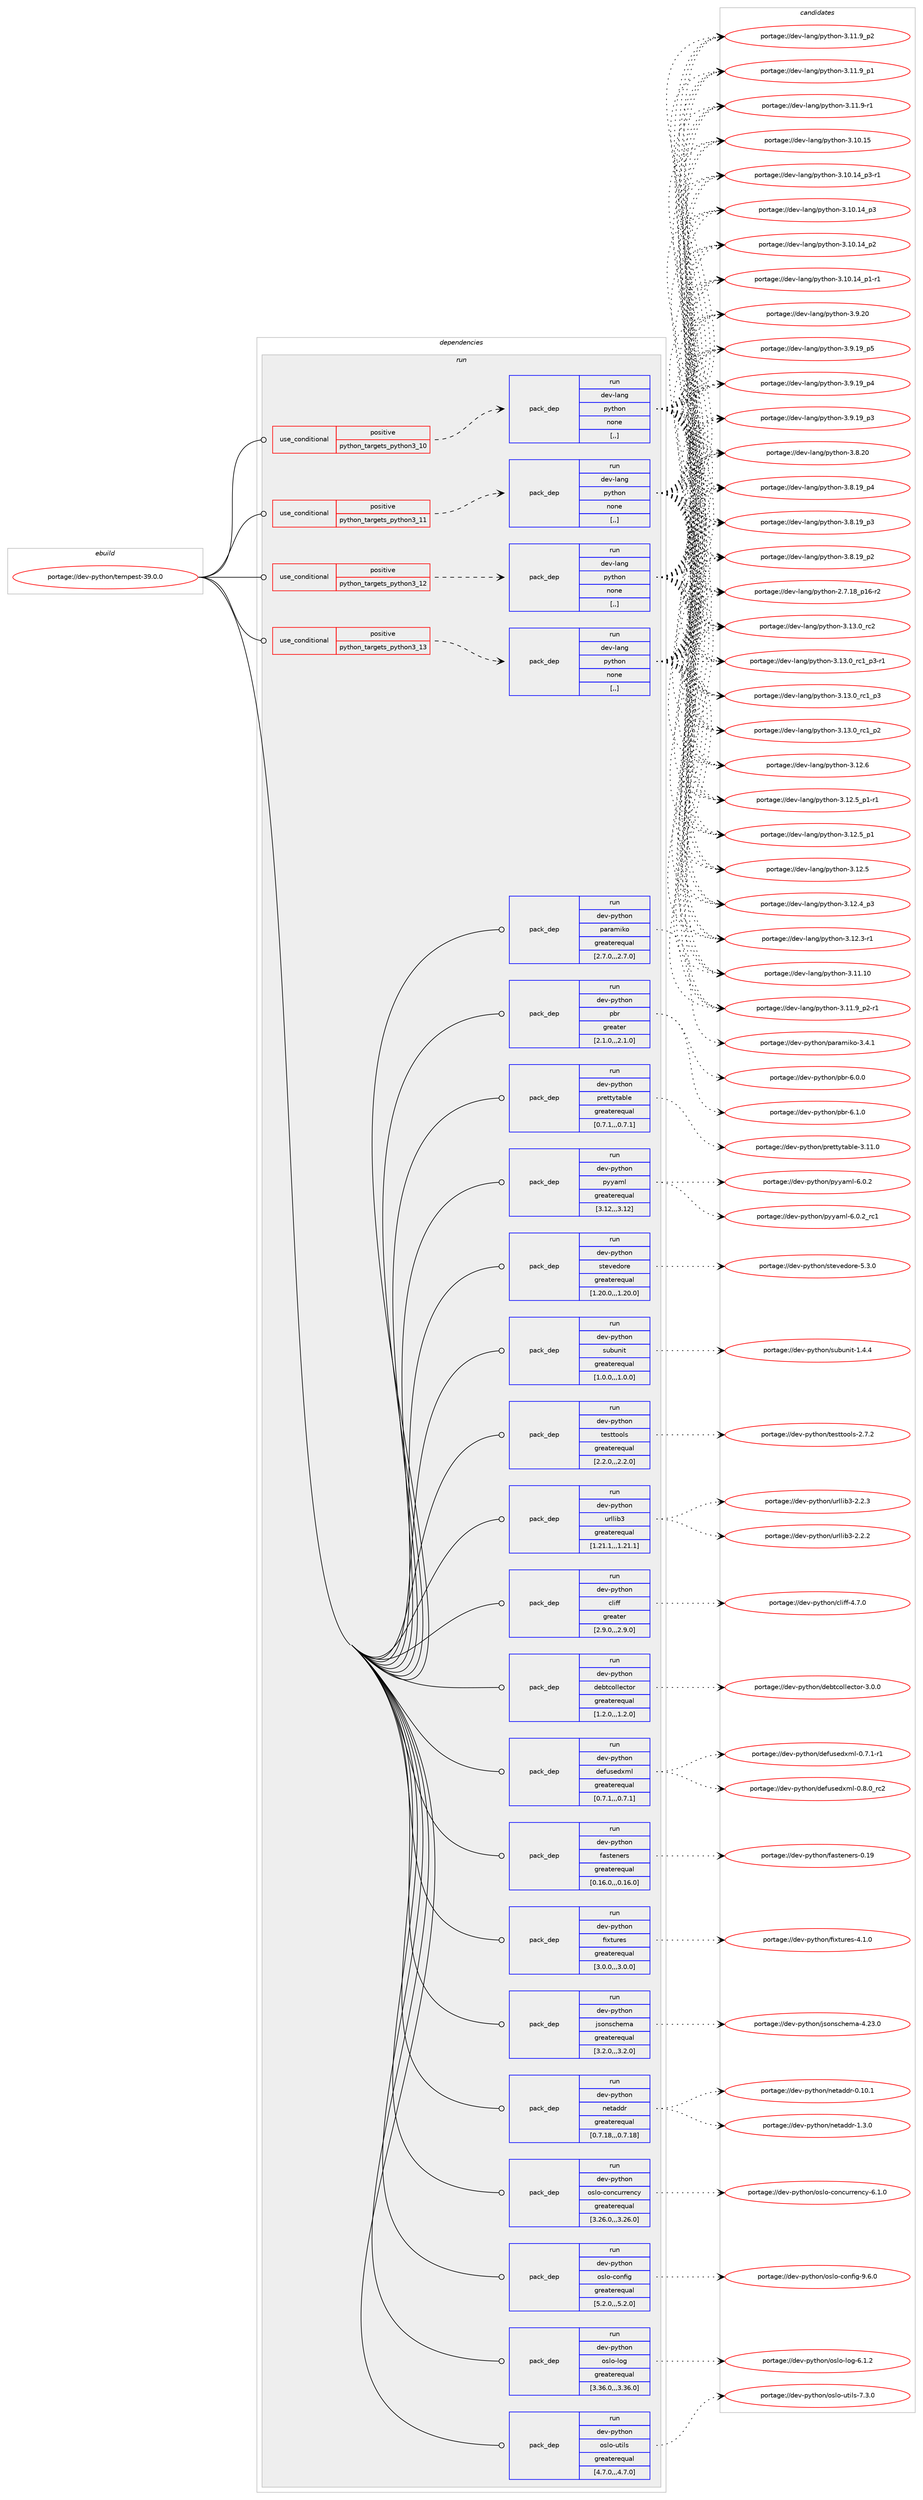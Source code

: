 digraph prolog {

# *************
# Graph options
# *************

newrank=true;
concentrate=true;
compound=true;
graph [rankdir=LR,fontname=Helvetica,fontsize=10,ranksep=1.5];#, ranksep=2.5, nodesep=0.2];
edge  [arrowhead=vee];
node  [fontname=Helvetica,fontsize=10];

# **********
# The ebuild
# **********

subgraph cluster_leftcol {
color=gray;
label=<<i>ebuild</i>>;
id [label="portage://dev-python/tempest-39.0.0", color=red, width=4, href="../dev-python/tempest-39.0.0.svg"];
}

# ****************
# The dependencies
# ****************

subgraph cluster_midcol {
color=gray;
label=<<i>dependencies</i>>;
subgraph cluster_compile {
fillcolor="#eeeeee";
style=filled;
label=<<i>compile</i>>;
}
subgraph cluster_compileandrun {
fillcolor="#eeeeee";
style=filled;
label=<<i>compile and run</i>>;
}
subgraph cluster_run {
fillcolor="#eeeeee";
style=filled;
label=<<i>run</i>>;
subgraph cond171025 {
dependency660767 [label=<<TABLE BORDER="0" CELLBORDER="1" CELLSPACING="0" CELLPADDING="4"><TR><TD ROWSPAN="3" CELLPADDING="10">use_conditional</TD></TR><TR><TD>positive</TD></TR><TR><TD>python_targets_python3_10</TD></TR></TABLE>>, shape=none, color=red];
subgraph pack484880 {
dependency660768 [label=<<TABLE BORDER="0" CELLBORDER="1" CELLSPACING="0" CELLPADDING="4" WIDTH="220"><TR><TD ROWSPAN="6" CELLPADDING="30">pack_dep</TD></TR><TR><TD WIDTH="110">run</TD></TR><TR><TD>dev-lang</TD></TR><TR><TD>python</TD></TR><TR><TD>none</TD></TR><TR><TD>[,,]</TD></TR></TABLE>>, shape=none, color=blue];
}
dependency660767:e -> dependency660768:w [weight=20,style="dashed",arrowhead="vee"];
}
id:e -> dependency660767:w [weight=20,style="solid",arrowhead="odot"];
subgraph cond171026 {
dependency660769 [label=<<TABLE BORDER="0" CELLBORDER="1" CELLSPACING="0" CELLPADDING="4"><TR><TD ROWSPAN="3" CELLPADDING="10">use_conditional</TD></TR><TR><TD>positive</TD></TR><TR><TD>python_targets_python3_11</TD></TR></TABLE>>, shape=none, color=red];
subgraph pack484881 {
dependency660770 [label=<<TABLE BORDER="0" CELLBORDER="1" CELLSPACING="0" CELLPADDING="4" WIDTH="220"><TR><TD ROWSPAN="6" CELLPADDING="30">pack_dep</TD></TR><TR><TD WIDTH="110">run</TD></TR><TR><TD>dev-lang</TD></TR><TR><TD>python</TD></TR><TR><TD>none</TD></TR><TR><TD>[,,]</TD></TR></TABLE>>, shape=none, color=blue];
}
dependency660769:e -> dependency660770:w [weight=20,style="dashed",arrowhead="vee"];
}
id:e -> dependency660769:w [weight=20,style="solid",arrowhead="odot"];
subgraph cond171027 {
dependency660771 [label=<<TABLE BORDER="0" CELLBORDER="1" CELLSPACING="0" CELLPADDING="4"><TR><TD ROWSPAN="3" CELLPADDING="10">use_conditional</TD></TR><TR><TD>positive</TD></TR><TR><TD>python_targets_python3_12</TD></TR></TABLE>>, shape=none, color=red];
subgraph pack484882 {
dependency660772 [label=<<TABLE BORDER="0" CELLBORDER="1" CELLSPACING="0" CELLPADDING="4" WIDTH="220"><TR><TD ROWSPAN="6" CELLPADDING="30">pack_dep</TD></TR><TR><TD WIDTH="110">run</TD></TR><TR><TD>dev-lang</TD></TR><TR><TD>python</TD></TR><TR><TD>none</TD></TR><TR><TD>[,,]</TD></TR></TABLE>>, shape=none, color=blue];
}
dependency660771:e -> dependency660772:w [weight=20,style="dashed",arrowhead="vee"];
}
id:e -> dependency660771:w [weight=20,style="solid",arrowhead="odot"];
subgraph cond171028 {
dependency660773 [label=<<TABLE BORDER="0" CELLBORDER="1" CELLSPACING="0" CELLPADDING="4"><TR><TD ROWSPAN="3" CELLPADDING="10">use_conditional</TD></TR><TR><TD>positive</TD></TR><TR><TD>python_targets_python3_13</TD></TR></TABLE>>, shape=none, color=red];
subgraph pack484883 {
dependency660774 [label=<<TABLE BORDER="0" CELLBORDER="1" CELLSPACING="0" CELLPADDING="4" WIDTH="220"><TR><TD ROWSPAN="6" CELLPADDING="30">pack_dep</TD></TR><TR><TD WIDTH="110">run</TD></TR><TR><TD>dev-lang</TD></TR><TR><TD>python</TD></TR><TR><TD>none</TD></TR><TR><TD>[,,]</TD></TR></TABLE>>, shape=none, color=blue];
}
dependency660773:e -> dependency660774:w [weight=20,style="dashed",arrowhead="vee"];
}
id:e -> dependency660773:w [weight=20,style="solid",arrowhead="odot"];
subgraph pack484884 {
dependency660775 [label=<<TABLE BORDER="0" CELLBORDER="1" CELLSPACING="0" CELLPADDING="4" WIDTH="220"><TR><TD ROWSPAN="6" CELLPADDING="30">pack_dep</TD></TR><TR><TD WIDTH="110">run</TD></TR><TR><TD>dev-python</TD></TR><TR><TD>cliff</TD></TR><TR><TD>greater</TD></TR><TR><TD>[2.9.0,,,2.9.0]</TD></TR></TABLE>>, shape=none, color=blue];
}
id:e -> dependency660775:w [weight=20,style="solid",arrowhead="odot"];
subgraph pack484885 {
dependency660776 [label=<<TABLE BORDER="0" CELLBORDER="1" CELLSPACING="0" CELLPADDING="4" WIDTH="220"><TR><TD ROWSPAN="6" CELLPADDING="30">pack_dep</TD></TR><TR><TD WIDTH="110">run</TD></TR><TR><TD>dev-python</TD></TR><TR><TD>debtcollector</TD></TR><TR><TD>greaterequal</TD></TR><TR><TD>[1.2.0,,,1.2.0]</TD></TR></TABLE>>, shape=none, color=blue];
}
id:e -> dependency660776:w [weight=20,style="solid",arrowhead="odot"];
subgraph pack484886 {
dependency660777 [label=<<TABLE BORDER="0" CELLBORDER="1" CELLSPACING="0" CELLPADDING="4" WIDTH="220"><TR><TD ROWSPAN="6" CELLPADDING="30">pack_dep</TD></TR><TR><TD WIDTH="110">run</TD></TR><TR><TD>dev-python</TD></TR><TR><TD>defusedxml</TD></TR><TR><TD>greaterequal</TD></TR><TR><TD>[0.7.1,,,0.7.1]</TD></TR></TABLE>>, shape=none, color=blue];
}
id:e -> dependency660777:w [weight=20,style="solid",arrowhead="odot"];
subgraph pack484887 {
dependency660778 [label=<<TABLE BORDER="0" CELLBORDER="1" CELLSPACING="0" CELLPADDING="4" WIDTH="220"><TR><TD ROWSPAN="6" CELLPADDING="30">pack_dep</TD></TR><TR><TD WIDTH="110">run</TD></TR><TR><TD>dev-python</TD></TR><TR><TD>fasteners</TD></TR><TR><TD>greaterequal</TD></TR><TR><TD>[0.16.0,,,0.16.0]</TD></TR></TABLE>>, shape=none, color=blue];
}
id:e -> dependency660778:w [weight=20,style="solid",arrowhead="odot"];
subgraph pack484888 {
dependency660779 [label=<<TABLE BORDER="0" CELLBORDER="1" CELLSPACING="0" CELLPADDING="4" WIDTH="220"><TR><TD ROWSPAN="6" CELLPADDING="30">pack_dep</TD></TR><TR><TD WIDTH="110">run</TD></TR><TR><TD>dev-python</TD></TR><TR><TD>fixtures</TD></TR><TR><TD>greaterequal</TD></TR><TR><TD>[3.0.0,,,3.0.0]</TD></TR></TABLE>>, shape=none, color=blue];
}
id:e -> dependency660779:w [weight=20,style="solid",arrowhead="odot"];
subgraph pack484889 {
dependency660780 [label=<<TABLE BORDER="0" CELLBORDER="1" CELLSPACING="0" CELLPADDING="4" WIDTH="220"><TR><TD ROWSPAN="6" CELLPADDING="30">pack_dep</TD></TR><TR><TD WIDTH="110">run</TD></TR><TR><TD>dev-python</TD></TR><TR><TD>jsonschema</TD></TR><TR><TD>greaterequal</TD></TR><TR><TD>[3.2.0,,,3.2.0]</TD></TR></TABLE>>, shape=none, color=blue];
}
id:e -> dependency660780:w [weight=20,style="solid",arrowhead="odot"];
subgraph pack484890 {
dependency660781 [label=<<TABLE BORDER="0" CELLBORDER="1" CELLSPACING="0" CELLPADDING="4" WIDTH="220"><TR><TD ROWSPAN="6" CELLPADDING="30">pack_dep</TD></TR><TR><TD WIDTH="110">run</TD></TR><TR><TD>dev-python</TD></TR><TR><TD>netaddr</TD></TR><TR><TD>greaterequal</TD></TR><TR><TD>[0.7.18,,,0.7.18]</TD></TR></TABLE>>, shape=none, color=blue];
}
id:e -> dependency660781:w [weight=20,style="solid",arrowhead="odot"];
subgraph pack484891 {
dependency660782 [label=<<TABLE BORDER="0" CELLBORDER="1" CELLSPACING="0" CELLPADDING="4" WIDTH="220"><TR><TD ROWSPAN="6" CELLPADDING="30">pack_dep</TD></TR><TR><TD WIDTH="110">run</TD></TR><TR><TD>dev-python</TD></TR><TR><TD>oslo-concurrency</TD></TR><TR><TD>greaterequal</TD></TR><TR><TD>[3.26.0,,,3.26.0]</TD></TR></TABLE>>, shape=none, color=blue];
}
id:e -> dependency660782:w [weight=20,style="solid",arrowhead="odot"];
subgraph pack484892 {
dependency660783 [label=<<TABLE BORDER="0" CELLBORDER="1" CELLSPACING="0" CELLPADDING="4" WIDTH="220"><TR><TD ROWSPAN="6" CELLPADDING="30">pack_dep</TD></TR><TR><TD WIDTH="110">run</TD></TR><TR><TD>dev-python</TD></TR><TR><TD>oslo-config</TD></TR><TR><TD>greaterequal</TD></TR><TR><TD>[5.2.0,,,5.2.0]</TD></TR></TABLE>>, shape=none, color=blue];
}
id:e -> dependency660783:w [weight=20,style="solid",arrowhead="odot"];
subgraph pack484893 {
dependency660784 [label=<<TABLE BORDER="0" CELLBORDER="1" CELLSPACING="0" CELLPADDING="4" WIDTH="220"><TR><TD ROWSPAN="6" CELLPADDING="30">pack_dep</TD></TR><TR><TD WIDTH="110">run</TD></TR><TR><TD>dev-python</TD></TR><TR><TD>oslo-log</TD></TR><TR><TD>greaterequal</TD></TR><TR><TD>[3.36.0,,,3.36.0]</TD></TR></TABLE>>, shape=none, color=blue];
}
id:e -> dependency660784:w [weight=20,style="solid",arrowhead="odot"];
subgraph pack484894 {
dependency660785 [label=<<TABLE BORDER="0" CELLBORDER="1" CELLSPACING="0" CELLPADDING="4" WIDTH="220"><TR><TD ROWSPAN="6" CELLPADDING="30">pack_dep</TD></TR><TR><TD WIDTH="110">run</TD></TR><TR><TD>dev-python</TD></TR><TR><TD>oslo-utils</TD></TR><TR><TD>greaterequal</TD></TR><TR><TD>[4.7.0,,,4.7.0]</TD></TR></TABLE>>, shape=none, color=blue];
}
id:e -> dependency660785:w [weight=20,style="solid",arrowhead="odot"];
subgraph pack484895 {
dependency660786 [label=<<TABLE BORDER="0" CELLBORDER="1" CELLSPACING="0" CELLPADDING="4" WIDTH="220"><TR><TD ROWSPAN="6" CELLPADDING="30">pack_dep</TD></TR><TR><TD WIDTH="110">run</TD></TR><TR><TD>dev-python</TD></TR><TR><TD>paramiko</TD></TR><TR><TD>greaterequal</TD></TR><TR><TD>[2.7.0,,,2.7.0]</TD></TR></TABLE>>, shape=none, color=blue];
}
id:e -> dependency660786:w [weight=20,style="solid",arrowhead="odot"];
subgraph pack484896 {
dependency660787 [label=<<TABLE BORDER="0" CELLBORDER="1" CELLSPACING="0" CELLPADDING="4" WIDTH="220"><TR><TD ROWSPAN="6" CELLPADDING="30">pack_dep</TD></TR><TR><TD WIDTH="110">run</TD></TR><TR><TD>dev-python</TD></TR><TR><TD>pbr</TD></TR><TR><TD>greater</TD></TR><TR><TD>[2.1.0,,,2.1.0]</TD></TR></TABLE>>, shape=none, color=blue];
}
id:e -> dependency660787:w [weight=20,style="solid",arrowhead="odot"];
subgraph pack484897 {
dependency660788 [label=<<TABLE BORDER="0" CELLBORDER="1" CELLSPACING="0" CELLPADDING="4" WIDTH="220"><TR><TD ROWSPAN="6" CELLPADDING="30">pack_dep</TD></TR><TR><TD WIDTH="110">run</TD></TR><TR><TD>dev-python</TD></TR><TR><TD>prettytable</TD></TR><TR><TD>greaterequal</TD></TR><TR><TD>[0.7.1,,,0.7.1]</TD></TR></TABLE>>, shape=none, color=blue];
}
id:e -> dependency660788:w [weight=20,style="solid",arrowhead="odot"];
subgraph pack484898 {
dependency660789 [label=<<TABLE BORDER="0" CELLBORDER="1" CELLSPACING="0" CELLPADDING="4" WIDTH="220"><TR><TD ROWSPAN="6" CELLPADDING="30">pack_dep</TD></TR><TR><TD WIDTH="110">run</TD></TR><TR><TD>dev-python</TD></TR><TR><TD>pyyaml</TD></TR><TR><TD>greaterequal</TD></TR><TR><TD>[3.12,,,3.12]</TD></TR></TABLE>>, shape=none, color=blue];
}
id:e -> dependency660789:w [weight=20,style="solid",arrowhead="odot"];
subgraph pack484899 {
dependency660790 [label=<<TABLE BORDER="0" CELLBORDER="1" CELLSPACING="0" CELLPADDING="4" WIDTH="220"><TR><TD ROWSPAN="6" CELLPADDING="30">pack_dep</TD></TR><TR><TD WIDTH="110">run</TD></TR><TR><TD>dev-python</TD></TR><TR><TD>stevedore</TD></TR><TR><TD>greaterequal</TD></TR><TR><TD>[1.20.0,,,1.20.0]</TD></TR></TABLE>>, shape=none, color=blue];
}
id:e -> dependency660790:w [weight=20,style="solid",arrowhead="odot"];
subgraph pack484900 {
dependency660791 [label=<<TABLE BORDER="0" CELLBORDER="1" CELLSPACING="0" CELLPADDING="4" WIDTH="220"><TR><TD ROWSPAN="6" CELLPADDING="30">pack_dep</TD></TR><TR><TD WIDTH="110">run</TD></TR><TR><TD>dev-python</TD></TR><TR><TD>subunit</TD></TR><TR><TD>greaterequal</TD></TR><TR><TD>[1.0.0,,,1.0.0]</TD></TR></TABLE>>, shape=none, color=blue];
}
id:e -> dependency660791:w [weight=20,style="solid",arrowhead="odot"];
subgraph pack484901 {
dependency660792 [label=<<TABLE BORDER="0" CELLBORDER="1" CELLSPACING="0" CELLPADDING="4" WIDTH="220"><TR><TD ROWSPAN="6" CELLPADDING="30">pack_dep</TD></TR><TR><TD WIDTH="110">run</TD></TR><TR><TD>dev-python</TD></TR><TR><TD>testtools</TD></TR><TR><TD>greaterequal</TD></TR><TR><TD>[2.2.0,,,2.2.0]</TD></TR></TABLE>>, shape=none, color=blue];
}
id:e -> dependency660792:w [weight=20,style="solid",arrowhead="odot"];
subgraph pack484902 {
dependency660793 [label=<<TABLE BORDER="0" CELLBORDER="1" CELLSPACING="0" CELLPADDING="4" WIDTH="220"><TR><TD ROWSPAN="6" CELLPADDING="30">pack_dep</TD></TR><TR><TD WIDTH="110">run</TD></TR><TR><TD>dev-python</TD></TR><TR><TD>urllib3</TD></TR><TR><TD>greaterequal</TD></TR><TR><TD>[1.21.1,,,1.21.1]</TD></TR></TABLE>>, shape=none, color=blue];
}
id:e -> dependency660793:w [weight=20,style="solid",arrowhead="odot"];
}
}

# **************
# The candidates
# **************

subgraph cluster_choices {
rank=same;
color=gray;
label=<<i>candidates</i>>;

subgraph choice484880 {
color=black;
nodesep=1;
choice10010111845108971101034711212111610411111045514649514648951149950 [label="portage://dev-lang/python-3.13.0_rc2", color=red, width=4,href="../dev-lang/python-3.13.0_rc2.svg"];
choice1001011184510897110103471121211161041111104551464951464895114994995112514511449 [label="portage://dev-lang/python-3.13.0_rc1_p3-r1", color=red, width=4,href="../dev-lang/python-3.13.0_rc1_p3-r1.svg"];
choice100101118451089711010347112121116104111110455146495146489511499499511251 [label="portage://dev-lang/python-3.13.0_rc1_p3", color=red, width=4,href="../dev-lang/python-3.13.0_rc1_p3.svg"];
choice100101118451089711010347112121116104111110455146495146489511499499511250 [label="portage://dev-lang/python-3.13.0_rc1_p2", color=red, width=4,href="../dev-lang/python-3.13.0_rc1_p2.svg"];
choice10010111845108971101034711212111610411111045514649504654 [label="portage://dev-lang/python-3.12.6", color=red, width=4,href="../dev-lang/python-3.12.6.svg"];
choice1001011184510897110103471121211161041111104551464950465395112494511449 [label="portage://dev-lang/python-3.12.5_p1-r1", color=red, width=4,href="../dev-lang/python-3.12.5_p1-r1.svg"];
choice100101118451089711010347112121116104111110455146495046539511249 [label="portage://dev-lang/python-3.12.5_p1", color=red, width=4,href="../dev-lang/python-3.12.5_p1.svg"];
choice10010111845108971101034711212111610411111045514649504653 [label="portage://dev-lang/python-3.12.5", color=red, width=4,href="../dev-lang/python-3.12.5.svg"];
choice100101118451089711010347112121116104111110455146495046529511251 [label="portage://dev-lang/python-3.12.4_p3", color=red, width=4,href="../dev-lang/python-3.12.4_p3.svg"];
choice100101118451089711010347112121116104111110455146495046514511449 [label="portage://dev-lang/python-3.12.3-r1", color=red, width=4,href="../dev-lang/python-3.12.3-r1.svg"];
choice1001011184510897110103471121211161041111104551464949464948 [label="portage://dev-lang/python-3.11.10", color=red, width=4,href="../dev-lang/python-3.11.10.svg"];
choice1001011184510897110103471121211161041111104551464949465795112504511449 [label="portage://dev-lang/python-3.11.9_p2-r1", color=red, width=4,href="../dev-lang/python-3.11.9_p2-r1.svg"];
choice100101118451089711010347112121116104111110455146494946579511250 [label="portage://dev-lang/python-3.11.9_p2", color=red, width=4,href="../dev-lang/python-3.11.9_p2.svg"];
choice100101118451089711010347112121116104111110455146494946579511249 [label="portage://dev-lang/python-3.11.9_p1", color=red, width=4,href="../dev-lang/python-3.11.9_p1.svg"];
choice100101118451089711010347112121116104111110455146494946574511449 [label="portage://dev-lang/python-3.11.9-r1", color=red, width=4,href="../dev-lang/python-3.11.9-r1.svg"];
choice1001011184510897110103471121211161041111104551464948464953 [label="portage://dev-lang/python-3.10.15", color=red, width=4,href="../dev-lang/python-3.10.15.svg"];
choice100101118451089711010347112121116104111110455146494846495295112514511449 [label="portage://dev-lang/python-3.10.14_p3-r1", color=red, width=4,href="../dev-lang/python-3.10.14_p3-r1.svg"];
choice10010111845108971101034711212111610411111045514649484649529511251 [label="portage://dev-lang/python-3.10.14_p3", color=red, width=4,href="../dev-lang/python-3.10.14_p3.svg"];
choice10010111845108971101034711212111610411111045514649484649529511250 [label="portage://dev-lang/python-3.10.14_p2", color=red, width=4,href="../dev-lang/python-3.10.14_p2.svg"];
choice100101118451089711010347112121116104111110455146494846495295112494511449 [label="portage://dev-lang/python-3.10.14_p1-r1", color=red, width=4,href="../dev-lang/python-3.10.14_p1-r1.svg"];
choice10010111845108971101034711212111610411111045514657465048 [label="portage://dev-lang/python-3.9.20", color=red, width=4,href="../dev-lang/python-3.9.20.svg"];
choice100101118451089711010347112121116104111110455146574649579511253 [label="portage://dev-lang/python-3.9.19_p5", color=red, width=4,href="../dev-lang/python-3.9.19_p5.svg"];
choice100101118451089711010347112121116104111110455146574649579511252 [label="portage://dev-lang/python-3.9.19_p4", color=red, width=4,href="../dev-lang/python-3.9.19_p4.svg"];
choice100101118451089711010347112121116104111110455146574649579511251 [label="portage://dev-lang/python-3.9.19_p3", color=red, width=4,href="../dev-lang/python-3.9.19_p3.svg"];
choice10010111845108971101034711212111610411111045514656465048 [label="portage://dev-lang/python-3.8.20", color=red, width=4,href="../dev-lang/python-3.8.20.svg"];
choice100101118451089711010347112121116104111110455146564649579511252 [label="portage://dev-lang/python-3.8.19_p4", color=red, width=4,href="../dev-lang/python-3.8.19_p4.svg"];
choice100101118451089711010347112121116104111110455146564649579511251 [label="portage://dev-lang/python-3.8.19_p3", color=red, width=4,href="../dev-lang/python-3.8.19_p3.svg"];
choice100101118451089711010347112121116104111110455146564649579511250 [label="portage://dev-lang/python-3.8.19_p2", color=red, width=4,href="../dev-lang/python-3.8.19_p2.svg"];
choice100101118451089711010347112121116104111110455046554649569511249544511450 [label="portage://dev-lang/python-2.7.18_p16-r2", color=red, width=4,href="../dev-lang/python-2.7.18_p16-r2.svg"];
dependency660768:e -> choice10010111845108971101034711212111610411111045514649514648951149950:w [style=dotted,weight="100"];
dependency660768:e -> choice1001011184510897110103471121211161041111104551464951464895114994995112514511449:w [style=dotted,weight="100"];
dependency660768:e -> choice100101118451089711010347112121116104111110455146495146489511499499511251:w [style=dotted,weight="100"];
dependency660768:e -> choice100101118451089711010347112121116104111110455146495146489511499499511250:w [style=dotted,weight="100"];
dependency660768:e -> choice10010111845108971101034711212111610411111045514649504654:w [style=dotted,weight="100"];
dependency660768:e -> choice1001011184510897110103471121211161041111104551464950465395112494511449:w [style=dotted,weight="100"];
dependency660768:e -> choice100101118451089711010347112121116104111110455146495046539511249:w [style=dotted,weight="100"];
dependency660768:e -> choice10010111845108971101034711212111610411111045514649504653:w [style=dotted,weight="100"];
dependency660768:e -> choice100101118451089711010347112121116104111110455146495046529511251:w [style=dotted,weight="100"];
dependency660768:e -> choice100101118451089711010347112121116104111110455146495046514511449:w [style=dotted,weight="100"];
dependency660768:e -> choice1001011184510897110103471121211161041111104551464949464948:w [style=dotted,weight="100"];
dependency660768:e -> choice1001011184510897110103471121211161041111104551464949465795112504511449:w [style=dotted,weight="100"];
dependency660768:e -> choice100101118451089711010347112121116104111110455146494946579511250:w [style=dotted,weight="100"];
dependency660768:e -> choice100101118451089711010347112121116104111110455146494946579511249:w [style=dotted,weight="100"];
dependency660768:e -> choice100101118451089711010347112121116104111110455146494946574511449:w [style=dotted,weight="100"];
dependency660768:e -> choice1001011184510897110103471121211161041111104551464948464953:w [style=dotted,weight="100"];
dependency660768:e -> choice100101118451089711010347112121116104111110455146494846495295112514511449:w [style=dotted,weight="100"];
dependency660768:e -> choice10010111845108971101034711212111610411111045514649484649529511251:w [style=dotted,weight="100"];
dependency660768:e -> choice10010111845108971101034711212111610411111045514649484649529511250:w [style=dotted,weight="100"];
dependency660768:e -> choice100101118451089711010347112121116104111110455146494846495295112494511449:w [style=dotted,weight="100"];
dependency660768:e -> choice10010111845108971101034711212111610411111045514657465048:w [style=dotted,weight="100"];
dependency660768:e -> choice100101118451089711010347112121116104111110455146574649579511253:w [style=dotted,weight="100"];
dependency660768:e -> choice100101118451089711010347112121116104111110455146574649579511252:w [style=dotted,weight="100"];
dependency660768:e -> choice100101118451089711010347112121116104111110455146574649579511251:w [style=dotted,weight="100"];
dependency660768:e -> choice10010111845108971101034711212111610411111045514656465048:w [style=dotted,weight="100"];
dependency660768:e -> choice100101118451089711010347112121116104111110455146564649579511252:w [style=dotted,weight="100"];
dependency660768:e -> choice100101118451089711010347112121116104111110455146564649579511251:w [style=dotted,weight="100"];
dependency660768:e -> choice100101118451089711010347112121116104111110455146564649579511250:w [style=dotted,weight="100"];
dependency660768:e -> choice100101118451089711010347112121116104111110455046554649569511249544511450:w [style=dotted,weight="100"];
}
subgraph choice484881 {
color=black;
nodesep=1;
choice10010111845108971101034711212111610411111045514649514648951149950 [label="portage://dev-lang/python-3.13.0_rc2", color=red, width=4,href="../dev-lang/python-3.13.0_rc2.svg"];
choice1001011184510897110103471121211161041111104551464951464895114994995112514511449 [label="portage://dev-lang/python-3.13.0_rc1_p3-r1", color=red, width=4,href="../dev-lang/python-3.13.0_rc1_p3-r1.svg"];
choice100101118451089711010347112121116104111110455146495146489511499499511251 [label="portage://dev-lang/python-3.13.0_rc1_p3", color=red, width=4,href="../dev-lang/python-3.13.0_rc1_p3.svg"];
choice100101118451089711010347112121116104111110455146495146489511499499511250 [label="portage://dev-lang/python-3.13.0_rc1_p2", color=red, width=4,href="../dev-lang/python-3.13.0_rc1_p2.svg"];
choice10010111845108971101034711212111610411111045514649504654 [label="portage://dev-lang/python-3.12.6", color=red, width=4,href="../dev-lang/python-3.12.6.svg"];
choice1001011184510897110103471121211161041111104551464950465395112494511449 [label="portage://dev-lang/python-3.12.5_p1-r1", color=red, width=4,href="../dev-lang/python-3.12.5_p1-r1.svg"];
choice100101118451089711010347112121116104111110455146495046539511249 [label="portage://dev-lang/python-3.12.5_p1", color=red, width=4,href="../dev-lang/python-3.12.5_p1.svg"];
choice10010111845108971101034711212111610411111045514649504653 [label="portage://dev-lang/python-3.12.5", color=red, width=4,href="../dev-lang/python-3.12.5.svg"];
choice100101118451089711010347112121116104111110455146495046529511251 [label="portage://dev-lang/python-3.12.4_p3", color=red, width=4,href="../dev-lang/python-3.12.4_p3.svg"];
choice100101118451089711010347112121116104111110455146495046514511449 [label="portage://dev-lang/python-3.12.3-r1", color=red, width=4,href="../dev-lang/python-3.12.3-r1.svg"];
choice1001011184510897110103471121211161041111104551464949464948 [label="portage://dev-lang/python-3.11.10", color=red, width=4,href="../dev-lang/python-3.11.10.svg"];
choice1001011184510897110103471121211161041111104551464949465795112504511449 [label="portage://dev-lang/python-3.11.9_p2-r1", color=red, width=4,href="../dev-lang/python-3.11.9_p2-r1.svg"];
choice100101118451089711010347112121116104111110455146494946579511250 [label="portage://dev-lang/python-3.11.9_p2", color=red, width=4,href="../dev-lang/python-3.11.9_p2.svg"];
choice100101118451089711010347112121116104111110455146494946579511249 [label="portage://dev-lang/python-3.11.9_p1", color=red, width=4,href="../dev-lang/python-3.11.9_p1.svg"];
choice100101118451089711010347112121116104111110455146494946574511449 [label="portage://dev-lang/python-3.11.9-r1", color=red, width=4,href="../dev-lang/python-3.11.9-r1.svg"];
choice1001011184510897110103471121211161041111104551464948464953 [label="portage://dev-lang/python-3.10.15", color=red, width=4,href="../dev-lang/python-3.10.15.svg"];
choice100101118451089711010347112121116104111110455146494846495295112514511449 [label="portage://dev-lang/python-3.10.14_p3-r1", color=red, width=4,href="../dev-lang/python-3.10.14_p3-r1.svg"];
choice10010111845108971101034711212111610411111045514649484649529511251 [label="portage://dev-lang/python-3.10.14_p3", color=red, width=4,href="../dev-lang/python-3.10.14_p3.svg"];
choice10010111845108971101034711212111610411111045514649484649529511250 [label="portage://dev-lang/python-3.10.14_p2", color=red, width=4,href="../dev-lang/python-3.10.14_p2.svg"];
choice100101118451089711010347112121116104111110455146494846495295112494511449 [label="portage://dev-lang/python-3.10.14_p1-r1", color=red, width=4,href="../dev-lang/python-3.10.14_p1-r1.svg"];
choice10010111845108971101034711212111610411111045514657465048 [label="portage://dev-lang/python-3.9.20", color=red, width=4,href="../dev-lang/python-3.9.20.svg"];
choice100101118451089711010347112121116104111110455146574649579511253 [label="portage://dev-lang/python-3.9.19_p5", color=red, width=4,href="../dev-lang/python-3.9.19_p5.svg"];
choice100101118451089711010347112121116104111110455146574649579511252 [label="portage://dev-lang/python-3.9.19_p4", color=red, width=4,href="../dev-lang/python-3.9.19_p4.svg"];
choice100101118451089711010347112121116104111110455146574649579511251 [label="portage://dev-lang/python-3.9.19_p3", color=red, width=4,href="../dev-lang/python-3.9.19_p3.svg"];
choice10010111845108971101034711212111610411111045514656465048 [label="portage://dev-lang/python-3.8.20", color=red, width=4,href="../dev-lang/python-3.8.20.svg"];
choice100101118451089711010347112121116104111110455146564649579511252 [label="portage://dev-lang/python-3.8.19_p4", color=red, width=4,href="../dev-lang/python-3.8.19_p4.svg"];
choice100101118451089711010347112121116104111110455146564649579511251 [label="portage://dev-lang/python-3.8.19_p3", color=red, width=4,href="../dev-lang/python-3.8.19_p3.svg"];
choice100101118451089711010347112121116104111110455146564649579511250 [label="portage://dev-lang/python-3.8.19_p2", color=red, width=4,href="../dev-lang/python-3.8.19_p2.svg"];
choice100101118451089711010347112121116104111110455046554649569511249544511450 [label="portage://dev-lang/python-2.7.18_p16-r2", color=red, width=4,href="../dev-lang/python-2.7.18_p16-r2.svg"];
dependency660770:e -> choice10010111845108971101034711212111610411111045514649514648951149950:w [style=dotted,weight="100"];
dependency660770:e -> choice1001011184510897110103471121211161041111104551464951464895114994995112514511449:w [style=dotted,weight="100"];
dependency660770:e -> choice100101118451089711010347112121116104111110455146495146489511499499511251:w [style=dotted,weight="100"];
dependency660770:e -> choice100101118451089711010347112121116104111110455146495146489511499499511250:w [style=dotted,weight="100"];
dependency660770:e -> choice10010111845108971101034711212111610411111045514649504654:w [style=dotted,weight="100"];
dependency660770:e -> choice1001011184510897110103471121211161041111104551464950465395112494511449:w [style=dotted,weight="100"];
dependency660770:e -> choice100101118451089711010347112121116104111110455146495046539511249:w [style=dotted,weight="100"];
dependency660770:e -> choice10010111845108971101034711212111610411111045514649504653:w [style=dotted,weight="100"];
dependency660770:e -> choice100101118451089711010347112121116104111110455146495046529511251:w [style=dotted,weight="100"];
dependency660770:e -> choice100101118451089711010347112121116104111110455146495046514511449:w [style=dotted,weight="100"];
dependency660770:e -> choice1001011184510897110103471121211161041111104551464949464948:w [style=dotted,weight="100"];
dependency660770:e -> choice1001011184510897110103471121211161041111104551464949465795112504511449:w [style=dotted,weight="100"];
dependency660770:e -> choice100101118451089711010347112121116104111110455146494946579511250:w [style=dotted,weight="100"];
dependency660770:e -> choice100101118451089711010347112121116104111110455146494946579511249:w [style=dotted,weight="100"];
dependency660770:e -> choice100101118451089711010347112121116104111110455146494946574511449:w [style=dotted,weight="100"];
dependency660770:e -> choice1001011184510897110103471121211161041111104551464948464953:w [style=dotted,weight="100"];
dependency660770:e -> choice100101118451089711010347112121116104111110455146494846495295112514511449:w [style=dotted,weight="100"];
dependency660770:e -> choice10010111845108971101034711212111610411111045514649484649529511251:w [style=dotted,weight="100"];
dependency660770:e -> choice10010111845108971101034711212111610411111045514649484649529511250:w [style=dotted,weight="100"];
dependency660770:e -> choice100101118451089711010347112121116104111110455146494846495295112494511449:w [style=dotted,weight="100"];
dependency660770:e -> choice10010111845108971101034711212111610411111045514657465048:w [style=dotted,weight="100"];
dependency660770:e -> choice100101118451089711010347112121116104111110455146574649579511253:w [style=dotted,weight="100"];
dependency660770:e -> choice100101118451089711010347112121116104111110455146574649579511252:w [style=dotted,weight="100"];
dependency660770:e -> choice100101118451089711010347112121116104111110455146574649579511251:w [style=dotted,weight="100"];
dependency660770:e -> choice10010111845108971101034711212111610411111045514656465048:w [style=dotted,weight="100"];
dependency660770:e -> choice100101118451089711010347112121116104111110455146564649579511252:w [style=dotted,weight="100"];
dependency660770:e -> choice100101118451089711010347112121116104111110455146564649579511251:w [style=dotted,weight="100"];
dependency660770:e -> choice100101118451089711010347112121116104111110455146564649579511250:w [style=dotted,weight="100"];
dependency660770:e -> choice100101118451089711010347112121116104111110455046554649569511249544511450:w [style=dotted,weight="100"];
}
subgraph choice484882 {
color=black;
nodesep=1;
choice10010111845108971101034711212111610411111045514649514648951149950 [label="portage://dev-lang/python-3.13.0_rc2", color=red, width=4,href="../dev-lang/python-3.13.0_rc2.svg"];
choice1001011184510897110103471121211161041111104551464951464895114994995112514511449 [label="portage://dev-lang/python-3.13.0_rc1_p3-r1", color=red, width=4,href="../dev-lang/python-3.13.0_rc1_p3-r1.svg"];
choice100101118451089711010347112121116104111110455146495146489511499499511251 [label="portage://dev-lang/python-3.13.0_rc1_p3", color=red, width=4,href="../dev-lang/python-3.13.0_rc1_p3.svg"];
choice100101118451089711010347112121116104111110455146495146489511499499511250 [label="portage://dev-lang/python-3.13.0_rc1_p2", color=red, width=4,href="../dev-lang/python-3.13.0_rc1_p2.svg"];
choice10010111845108971101034711212111610411111045514649504654 [label="portage://dev-lang/python-3.12.6", color=red, width=4,href="../dev-lang/python-3.12.6.svg"];
choice1001011184510897110103471121211161041111104551464950465395112494511449 [label="portage://dev-lang/python-3.12.5_p1-r1", color=red, width=4,href="../dev-lang/python-3.12.5_p1-r1.svg"];
choice100101118451089711010347112121116104111110455146495046539511249 [label="portage://dev-lang/python-3.12.5_p1", color=red, width=4,href="../dev-lang/python-3.12.5_p1.svg"];
choice10010111845108971101034711212111610411111045514649504653 [label="portage://dev-lang/python-3.12.5", color=red, width=4,href="../dev-lang/python-3.12.5.svg"];
choice100101118451089711010347112121116104111110455146495046529511251 [label="portage://dev-lang/python-3.12.4_p3", color=red, width=4,href="../dev-lang/python-3.12.4_p3.svg"];
choice100101118451089711010347112121116104111110455146495046514511449 [label="portage://dev-lang/python-3.12.3-r1", color=red, width=4,href="../dev-lang/python-3.12.3-r1.svg"];
choice1001011184510897110103471121211161041111104551464949464948 [label="portage://dev-lang/python-3.11.10", color=red, width=4,href="../dev-lang/python-3.11.10.svg"];
choice1001011184510897110103471121211161041111104551464949465795112504511449 [label="portage://dev-lang/python-3.11.9_p2-r1", color=red, width=4,href="../dev-lang/python-3.11.9_p2-r1.svg"];
choice100101118451089711010347112121116104111110455146494946579511250 [label="portage://dev-lang/python-3.11.9_p2", color=red, width=4,href="../dev-lang/python-3.11.9_p2.svg"];
choice100101118451089711010347112121116104111110455146494946579511249 [label="portage://dev-lang/python-3.11.9_p1", color=red, width=4,href="../dev-lang/python-3.11.9_p1.svg"];
choice100101118451089711010347112121116104111110455146494946574511449 [label="portage://dev-lang/python-3.11.9-r1", color=red, width=4,href="../dev-lang/python-3.11.9-r1.svg"];
choice1001011184510897110103471121211161041111104551464948464953 [label="portage://dev-lang/python-3.10.15", color=red, width=4,href="../dev-lang/python-3.10.15.svg"];
choice100101118451089711010347112121116104111110455146494846495295112514511449 [label="portage://dev-lang/python-3.10.14_p3-r1", color=red, width=4,href="../dev-lang/python-3.10.14_p3-r1.svg"];
choice10010111845108971101034711212111610411111045514649484649529511251 [label="portage://dev-lang/python-3.10.14_p3", color=red, width=4,href="../dev-lang/python-3.10.14_p3.svg"];
choice10010111845108971101034711212111610411111045514649484649529511250 [label="portage://dev-lang/python-3.10.14_p2", color=red, width=4,href="../dev-lang/python-3.10.14_p2.svg"];
choice100101118451089711010347112121116104111110455146494846495295112494511449 [label="portage://dev-lang/python-3.10.14_p1-r1", color=red, width=4,href="../dev-lang/python-3.10.14_p1-r1.svg"];
choice10010111845108971101034711212111610411111045514657465048 [label="portage://dev-lang/python-3.9.20", color=red, width=4,href="../dev-lang/python-3.9.20.svg"];
choice100101118451089711010347112121116104111110455146574649579511253 [label="portage://dev-lang/python-3.9.19_p5", color=red, width=4,href="../dev-lang/python-3.9.19_p5.svg"];
choice100101118451089711010347112121116104111110455146574649579511252 [label="portage://dev-lang/python-3.9.19_p4", color=red, width=4,href="../dev-lang/python-3.9.19_p4.svg"];
choice100101118451089711010347112121116104111110455146574649579511251 [label="portage://dev-lang/python-3.9.19_p3", color=red, width=4,href="../dev-lang/python-3.9.19_p3.svg"];
choice10010111845108971101034711212111610411111045514656465048 [label="portage://dev-lang/python-3.8.20", color=red, width=4,href="../dev-lang/python-3.8.20.svg"];
choice100101118451089711010347112121116104111110455146564649579511252 [label="portage://dev-lang/python-3.8.19_p4", color=red, width=4,href="../dev-lang/python-3.8.19_p4.svg"];
choice100101118451089711010347112121116104111110455146564649579511251 [label="portage://dev-lang/python-3.8.19_p3", color=red, width=4,href="../dev-lang/python-3.8.19_p3.svg"];
choice100101118451089711010347112121116104111110455146564649579511250 [label="portage://dev-lang/python-3.8.19_p2", color=red, width=4,href="../dev-lang/python-3.8.19_p2.svg"];
choice100101118451089711010347112121116104111110455046554649569511249544511450 [label="portage://dev-lang/python-2.7.18_p16-r2", color=red, width=4,href="../dev-lang/python-2.7.18_p16-r2.svg"];
dependency660772:e -> choice10010111845108971101034711212111610411111045514649514648951149950:w [style=dotted,weight="100"];
dependency660772:e -> choice1001011184510897110103471121211161041111104551464951464895114994995112514511449:w [style=dotted,weight="100"];
dependency660772:e -> choice100101118451089711010347112121116104111110455146495146489511499499511251:w [style=dotted,weight="100"];
dependency660772:e -> choice100101118451089711010347112121116104111110455146495146489511499499511250:w [style=dotted,weight="100"];
dependency660772:e -> choice10010111845108971101034711212111610411111045514649504654:w [style=dotted,weight="100"];
dependency660772:e -> choice1001011184510897110103471121211161041111104551464950465395112494511449:w [style=dotted,weight="100"];
dependency660772:e -> choice100101118451089711010347112121116104111110455146495046539511249:w [style=dotted,weight="100"];
dependency660772:e -> choice10010111845108971101034711212111610411111045514649504653:w [style=dotted,weight="100"];
dependency660772:e -> choice100101118451089711010347112121116104111110455146495046529511251:w [style=dotted,weight="100"];
dependency660772:e -> choice100101118451089711010347112121116104111110455146495046514511449:w [style=dotted,weight="100"];
dependency660772:e -> choice1001011184510897110103471121211161041111104551464949464948:w [style=dotted,weight="100"];
dependency660772:e -> choice1001011184510897110103471121211161041111104551464949465795112504511449:w [style=dotted,weight="100"];
dependency660772:e -> choice100101118451089711010347112121116104111110455146494946579511250:w [style=dotted,weight="100"];
dependency660772:e -> choice100101118451089711010347112121116104111110455146494946579511249:w [style=dotted,weight="100"];
dependency660772:e -> choice100101118451089711010347112121116104111110455146494946574511449:w [style=dotted,weight="100"];
dependency660772:e -> choice1001011184510897110103471121211161041111104551464948464953:w [style=dotted,weight="100"];
dependency660772:e -> choice100101118451089711010347112121116104111110455146494846495295112514511449:w [style=dotted,weight="100"];
dependency660772:e -> choice10010111845108971101034711212111610411111045514649484649529511251:w [style=dotted,weight="100"];
dependency660772:e -> choice10010111845108971101034711212111610411111045514649484649529511250:w [style=dotted,weight="100"];
dependency660772:e -> choice100101118451089711010347112121116104111110455146494846495295112494511449:w [style=dotted,weight="100"];
dependency660772:e -> choice10010111845108971101034711212111610411111045514657465048:w [style=dotted,weight="100"];
dependency660772:e -> choice100101118451089711010347112121116104111110455146574649579511253:w [style=dotted,weight="100"];
dependency660772:e -> choice100101118451089711010347112121116104111110455146574649579511252:w [style=dotted,weight="100"];
dependency660772:e -> choice100101118451089711010347112121116104111110455146574649579511251:w [style=dotted,weight="100"];
dependency660772:e -> choice10010111845108971101034711212111610411111045514656465048:w [style=dotted,weight="100"];
dependency660772:e -> choice100101118451089711010347112121116104111110455146564649579511252:w [style=dotted,weight="100"];
dependency660772:e -> choice100101118451089711010347112121116104111110455146564649579511251:w [style=dotted,weight="100"];
dependency660772:e -> choice100101118451089711010347112121116104111110455146564649579511250:w [style=dotted,weight="100"];
dependency660772:e -> choice100101118451089711010347112121116104111110455046554649569511249544511450:w [style=dotted,weight="100"];
}
subgraph choice484883 {
color=black;
nodesep=1;
choice10010111845108971101034711212111610411111045514649514648951149950 [label="portage://dev-lang/python-3.13.0_rc2", color=red, width=4,href="../dev-lang/python-3.13.0_rc2.svg"];
choice1001011184510897110103471121211161041111104551464951464895114994995112514511449 [label="portage://dev-lang/python-3.13.0_rc1_p3-r1", color=red, width=4,href="../dev-lang/python-3.13.0_rc1_p3-r1.svg"];
choice100101118451089711010347112121116104111110455146495146489511499499511251 [label="portage://dev-lang/python-3.13.0_rc1_p3", color=red, width=4,href="../dev-lang/python-3.13.0_rc1_p3.svg"];
choice100101118451089711010347112121116104111110455146495146489511499499511250 [label="portage://dev-lang/python-3.13.0_rc1_p2", color=red, width=4,href="../dev-lang/python-3.13.0_rc1_p2.svg"];
choice10010111845108971101034711212111610411111045514649504654 [label="portage://dev-lang/python-3.12.6", color=red, width=4,href="../dev-lang/python-3.12.6.svg"];
choice1001011184510897110103471121211161041111104551464950465395112494511449 [label="portage://dev-lang/python-3.12.5_p1-r1", color=red, width=4,href="../dev-lang/python-3.12.5_p1-r1.svg"];
choice100101118451089711010347112121116104111110455146495046539511249 [label="portage://dev-lang/python-3.12.5_p1", color=red, width=4,href="../dev-lang/python-3.12.5_p1.svg"];
choice10010111845108971101034711212111610411111045514649504653 [label="portage://dev-lang/python-3.12.5", color=red, width=4,href="../dev-lang/python-3.12.5.svg"];
choice100101118451089711010347112121116104111110455146495046529511251 [label="portage://dev-lang/python-3.12.4_p3", color=red, width=4,href="../dev-lang/python-3.12.4_p3.svg"];
choice100101118451089711010347112121116104111110455146495046514511449 [label="portage://dev-lang/python-3.12.3-r1", color=red, width=4,href="../dev-lang/python-3.12.3-r1.svg"];
choice1001011184510897110103471121211161041111104551464949464948 [label="portage://dev-lang/python-3.11.10", color=red, width=4,href="../dev-lang/python-3.11.10.svg"];
choice1001011184510897110103471121211161041111104551464949465795112504511449 [label="portage://dev-lang/python-3.11.9_p2-r1", color=red, width=4,href="../dev-lang/python-3.11.9_p2-r1.svg"];
choice100101118451089711010347112121116104111110455146494946579511250 [label="portage://dev-lang/python-3.11.9_p2", color=red, width=4,href="../dev-lang/python-3.11.9_p2.svg"];
choice100101118451089711010347112121116104111110455146494946579511249 [label="portage://dev-lang/python-3.11.9_p1", color=red, width=4,href="../dev-lang/python-3.11.9_p1.svg"];
choice100101118451089711010347112121116104111110455146494946574511449 [label="portage://dev-lang/python-3.11.9-r1", color=red, width=4,href="../dev-lang/python-3.11.9-r1.svg"];
choice1001011184510897110103471121211161041111104551464948464953 [label="portage://dev-lang/python-3.10.15", color=red, width=4,href="../dev-lang/python-3.10.15.svg"];
choice100101118451089711010347112121116104111110455146494846495295112514511449 [label="portage://dev-lang/python-3.10.14_p3-r1", color=red, width=4,href="../dev-lang/python-3.10.14_p3-r1.svg"];
choice10010111845108971101034711212111610411111045514649484649529511251 [label="portage://dev-lang/python-3.10.14_p3", color=red, width=4,href="../dev-lang/python-3.10.14_p3.svg"];
choice10010111845108971101034711212111610411111045514649484649529511250 [label="portage://dev-lang/python-3.10.14_p2", color=red, width=4,href="../dev-lang/python-3.10.14_p2.svg"];
choice100101118451089711010347112121116104111110455146494846495295112494511449 [label="portage://dev-lang/python-3.10.14_p1-r1", color=red, width=4,href="../dev-lang/python-3.10.14_p1-r1.svg"];
choice10010111845108971101034711212111610411111045514657465048 [label="portage://dev-lang/python-3.9.20", color=red, width=4,href="../dev-lang/python-3.9.20.svg"];
choice100101118451089711010347112121116104111110455146574649579511253 [label="portage://dev-lang/python-3.9.19_p5", color=red, width=4,href="../dev-lang/python-3.9.19_p5.svg"];
choice100101118451089711010347112121116104111110455146574649579511252 [label="portage://dev-lang/python-3.9.19_p4", color=red, width=4,href="../dev-lang/python-3.9.19_p4.svg"];
choice100101118451089711010347112121116104111110455146574649579511251 [label="portage://dev-lang/python-3.9.19_p3", color=red, width=4,href="../dev-lang/python-3.9.19_p3.svg"];
choice10010111845108971101034711212111610411111045514656465048 [label="portage://dev-lang/python-3.8.20", color=red, width=4,href="../dev-lang/python-3.8.20.svg"];
choice100101118451089711010347112121116104111110455146564649579511252 [label="portage://dev-lang/python-3.8.19_p4", color=red, width=4,href="../dev-lang/python-3.8.19_p4.svg"];
choice100101118451089711010347112121116104111110455146564649579511251 [label="portage://dev-lang/python-3.8.19_p3", color=red, width=4,href="../dev-lang/python-3.8.19_p3.svg"];
choice100101118451089711010347112121116104111110455146564649579511250 [label="portage://dev-lang/python-3.8.19_p2", color=red, width=4,href="../dev-lang/python-3.8.19_p2.svg"];
choice100101118451089711010347112121116104111110455046554649569511249544511450 [label="portage://dev-lang/python-2.7.18_p16-r2", color=red, width=4,href="../dev-lang/python-2.7.18_p16-r2.svg"];
dependency660774:e -> choice10010111845108971101034711212111610411111045514649514648951149950:w [style=dotted,weight="100"];
dependency660774:e -> choice1001011184510897110103471121211161041111104551464951464895114994995112514511449:w [style=dotted,weight="100"];
dependency660774:e -> choice100101118451089711010347112121116104111110455146495146489511499499511251:w [style=dotted,weight="100"];
dependency660774:e -> choice100101118451089711010347112121116104111110455146495146489511499499511250:w [style=dotted,weight="100"];
dependency660774:e -> choice10010111845108971101034711212111610411111045514649504654:w [style=dotted,weight="100"];
dependency660774:e -> choice1001011184510897110103471121211161041111104551464950465395112494511449:w [style=dotted,weight="100"];
dependency660774:e -> choice100101118451089711010347112121116104111110455146495046539511249:w [style=dotted,weight="100"];
dependency660774:e -> choice10010111845108971101034711212111610411111045514649504653:w [style=dotted,weight="100"];
dependency660774:e -> choice100101118451089711010347112121116104111110455146495046529511251:w [style=dotted,weight="100"];
dependency660774:e -> choice100101118451089711010347112121116104111110455146495046514511449:w [style=dotted,weight="100"];
dependency660774:e -> choice1001011184510897110103471121211161041111104551464949464948:w [style=dotted,weight="100"];
dependency660774:e -> choice1001011184510897110103471121211161041111104551464949465795112504511449:w [style=dotted,weight="100"];
dependency660774:e -> choice100101118451089711010347112121116104111110455146494946579511250:w [style=dotted,weight="100"];
dependency660774:e -> choice100101118451089711010347112121116104111110455146494946579511249:w [style=dotted,weight="100"];
dependency660774:e -> choice100101118451089711010347112121116104111110455146494946574511449:w [style=dotted,weight="100"];
dependency660774:e -> choice1001011184510897110103471121211161041111104551464948464953:w [style=dotted,weight="100"];
dependency660774:e -> choice100101118451089711010347112121116104111110455146494846495295112514511449:w [style=dotted,weight="100"];
dependency660774:e -> choice10010111845108971101034711212111610411111045514649484649529511251:w [style=dotted,weight="100"];
dependency660774:e -> choice10010111845108971101034711212111610411111045514649484649529511250:w [style=dotted,weight="100"];
dependency660774:e -> choice100101118451089711010347112121116104111110455146494846495295112494511449:w [style=dotted,weight="100"];
dependency660774:e -> choice10010111845108971101034711212111610411111045514657465048:w [style=dotted,weight="100"];
dependency660774:e -> choice100101118451089711010347112121116104111110455146574649579511253:w [style=dotted,weight="100"];
dependency660774:e -> choice100101118451089711010347112121116104111110455146574649579511252:w [style=dotted,weight="100"];
dependency660774:e -> choice100101118451089711010347112121116104111110455146574649579511251:w [style=dotted,weight="100"];
dependency660774:e -> choice10010111845108971101034711212111610411111045514656465048:w [style=dotted,weight="100"];
dependency660774:e -> choice100101118451089711010347112121116104111110455146564649579511252:w [style=dotted,weight="100"];
dependency660774:e -> choice100101118451089711010347112121116104111110455146564649579511251:w [style=dotted,weight="100"];
dependency660774:e -> choice100101118451089711010347112121116104111110455146564649579511250:w [style=dotted,weight="100"];
dependency660774:e -> choice100101118451089711010347112121116104111110455046554649569511249544511450:w [style=dotted,weight="100"];
}
subgraph choice484884 {
color=black;
nodesep=1;
choice100101118451121211161041111104799108105102102455246554648 [label="portage://dev-python/cliff-4.7.0", color=red, width=4,href="../dev-python/cliff-4.7.0.svg"];
dependency660775:e -> choice100101118451121211161041111104799108105102102455246554648:w [style=dotted,weight="100"];
}
subgraph choice484885 {
color=black;
nodesep=1;
choice1001011184511212111610411111047100101981169911110810810199116111114455146484648 [label="portage://dev-python/debtcollector-3.0.0", color=red, width=4,href="../dev-python/debtcollector-3.0.0.svg"];
dependency660776:e -> choice1001011184511212111610411111047100101981169911110810810199116111114455146484648:w [style=dotted,weight="100"];
}
subgraph choice484886 {
color=black;
nodesep=1;
choice1001011184511212111610411111047100101102117115101100120109108454846564648951149950 [label="portage://dev-python/defusedxml-0.8.0_rc2", color=red, width=4,href="../dev-python/defusedxml-0.8.0_rc2.svg"];
choice10010111845112121116104111110471001011021171151011001201091084548465546494511449 [label="portage://dev-python/defusedxml-0.7.1-r1", color=red, width=4,href="../dev-python/defusedxml-0.7.1-r1.svg"];
dependency660777:e -> choice1001011184511212111610411111047100101102117115101100120109108454846564648951149950:w [style=dotted,weight="100"];
dependency660777:e -> choice10010111845112121116104111110471001011021171151011001201091084548465546494511449:w [style=dotted,weight="100"];
}
subgraph choice484887 {
color=black;
nodesep=1;
choice1001011184511212111610411111047102971151161011101011141154548464957 [label="portage://dev-python/fasteners-0.19", color=red, width=4,href="../dev-python/fasteners-0.19.svg"];
dependency660778:e -> choice1001011184511212111610411111047102971151161011101011141154548464957:w [style=dotted,weight="100"];
}
subgraph choice484888 {
color=black;
nodesep=1;
choice1001011184511212111610411111047102105120116117114101115455246494648 [label="portage://dev-python/fixtures-4.1.0", color=red, width=4,href="../dev-python/fixtures-4.1.0.svg"];
dependency660779:e -> choice1001011184511212111610411111047102105120116117114101115455246494648:w [style=dotted,weight="100"];
}
subgraph choice484889 {
color=black;
nodesep=1;
choice1001011184511212111610411111047106115111110115991041011099745524650514648 [label="portage://dev-python/jsonschema-4.23.0", color=red, width=4,href="../dev-python/jsonschema-4.23.0.svg"];
dependency660780:e -> choice1001011184511212111610411111047106115111110115991041011099745524650514648:w [style=dotted,weight="100"];
}
subgraph choice484890 {
color=black;
nodesep=1;
choice100101118451121211161041111104711010111697100100114454946514648 [label="portage://dev-python/netaddr-1.3.0", color=red, width=4,href="../dev-python/netaddr-1.3.0.svg"];
choice10010111845112121116104111110471101011169710010011445484649484649 [label="portage://dev-python/netaddr-0.10.1", color=red, width=4,href="../dev-python/netaddr-0.10.1.svg"];
dependency660781:e -> choice100101118451121211161041111104711010111697100100114454946514648:w [style=dotted,weight="100"];
dependency660781:e -> choice10010111845112121116104111110471101011169710010011445484649484649:w [style=dotted,weight="100"];
}
subgraph choice484891 {
color=black;
nodesep=1;
choice100101118451121211161041111104711111510811145991111109911711411410111099121455446494648 [label="portage://dev-python/oslo-concurrency-6.1.0", color=red, width=4,href="../dev-python/oslo-concurrency-6.1.0.svg"];
dependency660782:e -> choice100101118451121211161041111104711111510811145991111109911711411410111099121455446494648:w [style=dotted,weight="100"];
}
subgraph choice484892 {
color=black;
nodesep=1;
choice10010111845112121116104111110471111151081114599111110102105103455746544648 [label="portage://dev-python/oslo-config-9.6.0", color=red, width=4,href="../dev-python/oslo-config-9.6.0.svg"];
dependency660783:e -> choice10010111845112121116104111110471111151081114599111110102105103455746544648:w [style=dotted,weight="100"];
}
subgraph choice484893 {
color=black;
nodesep=1;
choice100101118451121211161041111104711111510811145108111103455446494650 [label="portage://dev-python/oslo-log-6.1.2", color=red, width=4,href="../dev-python/oslo-log-6.1.2.svg"];
dependency660784:e -> choice100101118451121211161041111104711111510811145108111103455446494650:w [style=dotted,weight="100"];
}
subgraph choice484894 {
color=black;
nodesep=1;
choice100101118451121211161041111104711111510811145117116105108115455546514648 [label="portage://dev-python/oslo-utils-7.3.0", color=red, width=4,href="../dev-python/oslo-utils-7.3.0.svg"];
dependency660785:e -> choice100101118451121211161041111104711111510811145117116105108115455546514648:w [style=dotted,weight="100"];
}
subgraph choice484895 {
color=black;
nodesep=1;
choice10010111845112121116104111110471129711497109105107111455146524649 [label="portage://dev-python/paramiko-3.4.1", color=red, width=4,href="../dev-python/paramiko-3.4.1.svg"];
dependency660786:e -> choice10010111845112121116104111110471129711497109105107111455146524649:w [style=dotted,weight="100"];
}
subgraph choice484896 {
color=black;
nodesep=1;
choice100101118451121211161041111104711298114455446494648 [label="portage://dev-python/pbr-6.1.0", color=red, width=4,href="../dev-python/pbr-6.1.0.svg"];
choice100101118451121211161041111104711298114455446484648 [label="portage://dev-python/pbr-6.0.0", color=red, width=4,href="../dev-python/pbr-6.0.0.svg"];
dependency660787:e -> choice100101118451121211161041111104711298114455446494648:w [style=dotted,weight="100"];
dependency660787:e -> choice100101118451121211161041111104711298114455446484648:w [style=dotted,weight="100"];
}
subgraph choice484897 {
color=black;
nodesep=1;
choice1001011184511212111610411111047112114101116116121116979810810145514649494648 [label="portage://dev-python/prettytable-3.11.0", color=red, width=4,href="../dev-python/prettytable-3.11.0.svg"];
dependency660788:e -> choice1001011184511212111610411111047112114101116116121116979810810145514649494648:w [style=dotted,weight="100"];
}
subgraph choice484898 {
color=black;
nodesep=1;
choice100101118451121211161041111104711212112197109108455446484650951149949 [label="portage://dev-python/pyyaml-6.0.2_rc1", color=red, width=4,href="../dev-python/pyyaml-6.0.2_rc1.svg"];
choice100101118451121211161041111104711212112197109108455446484650 [label="portage://dev-python/pyyaml-6.0.2", color=red, width=4,href="../dev-python/pyyaml-6.0.2.svg"];
dependency660789:e -> choice100101118451121211161041111104711212112197109108455446484650951149949:w [style=dotted,weight="100"];
dependency660789:e -> choice100101118451121211161041111104711212112197109108455446484650:w [style=dotted,weight="100"];
}
subgraph choice484899 {
color=black;
nodesep=1;
choice1001011184511212111610411111047115116101118101100111114101455346514648 [label="portage://dev-python/stevedore-5.3.0", color=red, width=4,href="../dev-python/stevedore-5.3.0.svg"];
dependency660790:e -> choice1001011184511212111610411111047115116101118101100111114101455346514648:w [style=dotted,weight="100"];
}
subgraph choice484900 {
color=black;
nodesep=1;
choice100101118451121211161041111104711511798117110105116454946524652 [label="portage://dev-python/subunit-1.4.4", color=red, width=4,href="../dev-python/subunit-1.4.4.svg"];
dependency660791:e -> choice100101118451121211161041111104711511798117110105116454946524652:w [style=dotted,weight="100"];
}
subgraph choice484901 {
color=black;
nodesep=1;
choice1001011184511212111610411111047116101115116116111111108115455046554650 [label="portage://dev-python/testtools-2.7.2", color=red, width=4,href="../dev-python/testtools-2.7.2.svg"];
dependency660792:e -> choice1001011184511212111610411111047116101115116116111111108115455046554650:w [style=dotted,weight="100"];
}
subgraph choice484902 {
color=black;
nodesep=1;
choice10010111845112121116104111110471171141081081059851455046504651 [label="portage://dev-python/urllib3-2.2.3", color=red, width=4,href="../dev-python/urllib3-2.2.3.svg"];
choice10010111845112121116104111110471171141081081059851455046504650 [label="portage://dev-python/urllib3-2.2.2", color=red, width=4,href="../dev-python/urllib3-2.2.2.svg"];
dependency660793:e -> choice10010111845112121116104111110471171141081081059851455046504651:w [style=dotted,weight="100"];
dependency660793:e -> choice10010111845112121116104111110471171141081081059851455046504650:w [style=dotted,weight="100"];
}
}

}
